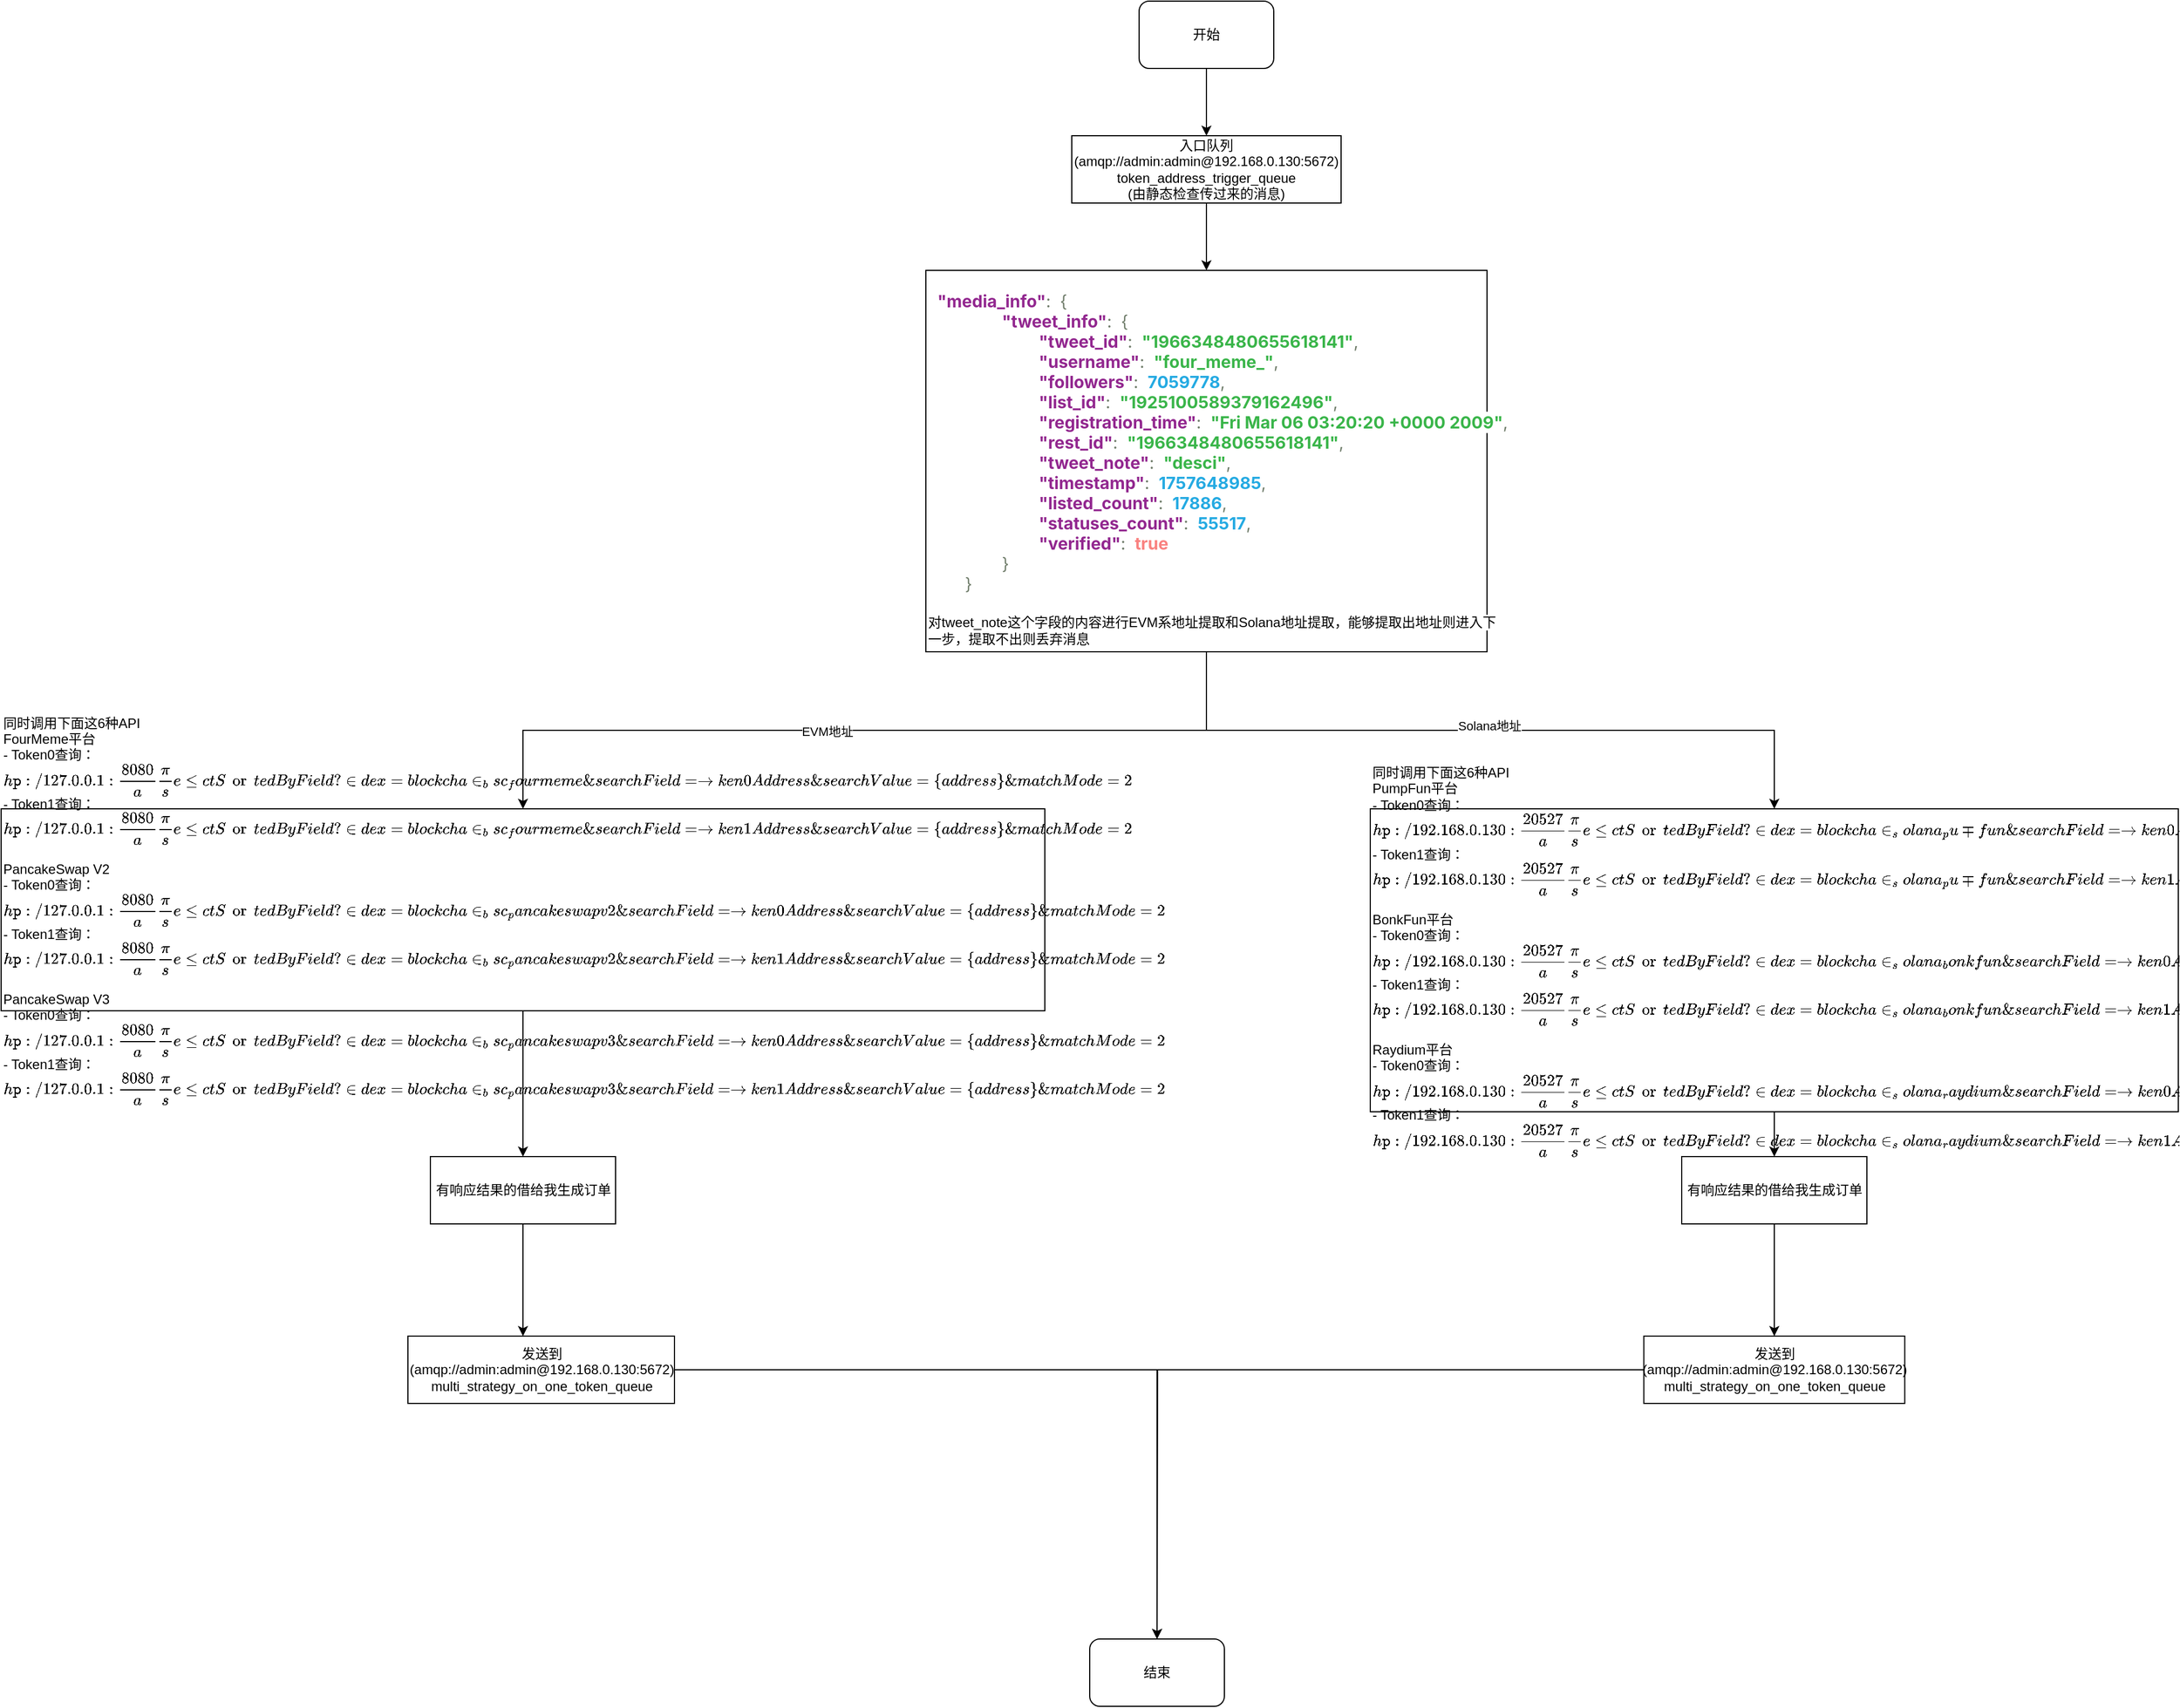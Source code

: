 <mxfile version="28.2.2">
  <diagram name="第 1 页" id="5d3jTGZeh_yj2rYAEeAB">
    <mxGraphModel dx="2722" dy="973" grid="1" gridSize="10" guides="1" tooltips="1" connect="1" arrows="1" fold="1" page="1" pageScale="1" pageWidth="827" pageHeight="1169" math="0" shadow="0">
      <root>
        <mxCell id="0" />
        <mxCell id="1" parent="0" />
        <mxCell id="0chRGbowG7kzbo-Wp0sp-6" style="edgeStyle=orthogonalEdgeStyle;rounded=0;orthogonalLoop=1;jettySize=auto;html=1;" parent="1" source="0chRGbowG7kzbo-Wp0sp-1" target="0chRGbowG7kzbo-Wp0sp-5" edge="1">
          <mxGeometry relative="1" as="geometry" />
        </mxCell>
        <mxCell id="0chRGbowG7kzbo-Wp0sp-1" value="开始" style="rounded=1;whiteSpace=wrap;html=1;" parent="1" vertex="1">
          <mxGeometry x="354" y="100" width="120" height="60" as="geometry" />
        </mxCell>
        <mxCell id="0chRGbowG7kzbo-Wp0sp-7" style="edgeStyle=orthogonalEdgeStyle;rounded=0;orthogonalLoop=1;jettySize=auto;html=1;" parent="1" source="0chRGbowG7kzbo-Wp0sp-5" edge="1">
          <mxGeometry relative="1" as="geometry">
            <mxPoint x="414" y="340" as="targetPoint" />
          </mxGeometry>
        </mxCell>
        <mxCell id="0chRGbowG7kzbo-Wp0sp-5" value="入口队列(amqp://admin:admin@192.168.0.130:5672)&lt;br&gt;token_address_trigger_queue&lt;br&gt;(由静态检查传过来的消息)" style="rounded=0;whiteSpace=wrap;html=1;" parent="1" vertex="1">
          <mxGeometry x="294" y="220" width="240" height="60" as="geometry" />
        </mxCell>
        <mxCell id="0chRGbowG7kzbo-Wp0sp-12" style="edgeStyle=orthogonalEdgeStyle;rounded=0;orthogonalLoop=1;jettySize=auto;html=1;entryX=0.5;entryY=0;entryDx=0;entryDy=0;" parent="1" source="0chRGbowG7kzbo-Wp0sp-8" target="0chRGbowG7kzbo-Wp0sp-10" edge="1">
          <mxGeometry relative="1" as="geometry" />
        </mxCell>
        <mxCell id="0chRGbowG7kzbo-Wp0sp-14" value="EVM地址" style="edgeLabel;html=1;align=center;verticalAlign=middle;resizable=0;points=[];" parent="0chRGbowG7kzbo-Wp0sp-12" vertex="1" connectable="0">
          <mxGeometry x="0.091" y="1" relative="1" as="geometry">
            <mxPoint as="offset" />
          </mxGeometry>
        </mxCell>
        <mxCell id="0chRGbowG7kzbo-Wp0sp-18" style="edgeStyle=orthogonalEdgeStyle;rounded=0;orthogonalLoop=1;jettySize=auto;html=1;exitX=0.5;exitY=1;exitDx=0;exitDy=0;" parent="1" source="0chRGbowG7kzbo-Wp0sp-8" target="0chRGbowG7kzbo-Wp0sp-11" edge="1">
          <mxGeometry relative="1" as="geometry" />
        </mxCell>
        <mxCell id="0chRGbowG7kzbo-Wp0sp-20" value="Solana地址" style="edgeLabel;html=1;align=center;verticalAlign=middle;resizable=0;points=[];" parent="0chRGbowG7kzbo-Wp0sp-18" vertex="1" connectable="0">
          <mxGeometry x="-0.003" y="4" relative="1" as="geometry">
            <mxPoint as="offset" />
          </mxGeometry>
        </mxCell>
        <mxCell id="0chRGbowG7kzbo-Wp0sp-8" value="&lt;br&gt;&lt;span style=&quot;box-sizing: border-box; letter-spacing: 4px; color: rgb(112, 125, 107); font-family: &amp;quot;Public Sans&amp;quot;, -apple-system, BlinkMacSystemFont, &amp;quot;Segoe UI&amp;quot;, Oxygen, Ubuntu, Cantarell, &amp;quot;Fira Sans&amp;quot;, &amp;quot;Droid Sans&amp;quot;, &amp;quot;Helvetica Neue&amp;quot;, sans-serif; font-size: 15px; font-style: normal; font-variant-ligatures: normal; font-variant-caps: normal; font-weight: 400; orphans: 2; text-indent: 0px; text-transform: none; widows: 2; word-spacing: 0px; -webkit-text-stroke-width: 0px; white-space: pre-line; background-color: rgb(255, 255, 255); text-decoration-thickness: initial; text-decoration-style: initial; text-decoration-color: initial;&quot; class=&quot;json_nbsp&quot;&gt;&amp;nbsp;&lt;/span&gt;&lt;span style=&quot;box-sizing: border-box; color: rgb(146, 39, 143); font-weight: bold; font-family: &amp;quot;Public Sans&amp;quot;, -apple-system, BlinkMacSystemFont, &amp;quot;Segoe UI&amp;quot;, Oxygen, Ubuntu, Cantarell, &amp;quot;Fira Sans&amp;quot;, &amp;quot;Droid Sans&amp;quot;, &amp;quot;Helvetica Neue&amp;quot;, sans-serif; font-size: 15px; font-style: normal; font-variant-ligatures: normal; font-variant-caps: normal; letter-spacing: normal; orphans: 2; text-indent: 0px; text-transform: none; widows: 2; word-spacing: 0px; -webkit-text-stroke-width: 0px; white-space: pre-line; background-color: rgb(255, 255, 255); text-decoration-thickness: initial; text-decoration-style: initial; text-decoration-color: initial;&quot; class=&quot;json_key&quot;&gt;&quot;media_info&quot;&lt;/span&gt;&lt;span style=&quot;color: rgb(112, 125, 107); font-family: &amp;quot;Public Sans&amp;quot;, -apple-system, BlinkMacSystemFont, &amp;quot;Segoe UI&amp;quot;, Oxygen, Ubuntu, Cantarell, &amp;quot;Fira Sans&amp;quot;, &amp;quot;Droid Sans&amp;quot;, &amp;quot;Helvetica Neue&amp;quot;, sans-serif; font-size: 15px; font-style: normal; font-variant-ligatures: normal; font-variant-caps: normal; font-weight: 400; letter-spacing: normal; orphans: 2; text-indent: 0px; text-transform: none; widows: 2; word-spacing: 0px; -webkit-text-stroke-width: 0px; white-space: pre-line; background-color: rgb(255, 255, 255); text-decoration-thickness: initial; text-decoration-style: initial; text-decoration-color: initial; float: none; display: inline !important;&quot;&gt;:&lt;/span&gt;&lt;span style=&quot;box-sizing: border-box; letter-spacing: 4px; color: rgb(112, 125, 107); font-family: &amp;quot;Public Sans&amp;quot;, -apple-system, BlinkMacSystemFont, &amp;quot;Segoe UI&amp;quot;, Oxygen, Ubuntu, Cantarell, &amp;quot;Fira Sans&amp;quot;, &amp;quot;Droid Sans&amp;quot;, &amp;quot;Helvetica Neue&amp;quot;, sans-serif; font-size: 15px; font-style: normal; font-variant-ligatures: normal; font-variant-caps: normal; font-weight: 400; orphans: 2; text-indent: 0px; text-transform: none; widows: 2; word-spacing: 0px; -webkit-text-stroke-width: 0px; white-space: pre-line; background-color: rgb(255, 255, 255); text-decoration-thickness: initial; text-decoration-style: initial; text-decoration-color: initial;&quot; class=&quot;json_nbsp&quot;&gt;&amp;nbsp;&lt;/span&gt;&lt;span style=&quot;box-sizing: border-box; font-style: normal; font-variant-ligatures: normal; font-variant-caps: normal; font-weight: 400; letter-spacing: normal; orphans: 2; text-indent: 0px; text-transform: none; widows: 2; word-spacing: 0px; -webkit-text-stroke-width: 0px; text-wrap-mode: wrap; text-decoration-thickness: initial; text-decoration-style: initial; text-decoration-color: initial; color: rgb(112, 125, 107); background-color: rgb(255, 255, 255);&quot; data-type=&quot;object&quot;&gt;&lt;i style=&quot;color: rgb(234, 84, 85); font-size: 1.125rem; white-space-collapse: preserve-breaks; background-color: light-dark(rgb(255, 255, 255), rgb(18, 18, 18)); box-sizing: border-box; vertical-align: middle; line-height: 1; display: inline-block; speak: none; font-style: normal; font-weight: normal; font-variant: normal; text-transform: none; -webkit-font-smoothing: antialiased; position: relative; top: -1px; cursor: pointer; font-family: tabler-icons !important;&quot; class=&quot;ti ti-square-rounded-minus&quot;&gt;&lt;/i&gt;&lt;font face=&quot;Public Sans, -apple-system, BlinkMacSystemFont, Segoe UI, Oxygen, Ubuntu, Cantarell, Fira Sans, Droid Sans, Helvetica Neue, sans-serif&quot;&gt;&lt;span style=&quot;font-size: 15px; white-space-collapse: preserve-breaks;&quot;&gt;{&lt;/span&gt;&lt;/font&gt;&lt;br style=&quot;box-sizing: border-box;&quot;&gt;&lt;span style=&quot;color: light-dark(rgb(112, 125, 107), rgb(126, 137, 122)); font-family: &amp;quot;Public Sans&amp;quot;, -apple-system, BlinkMacSystemFont, &amp;quot;Segoe UI&amp;quot;, Oxygen, Ubuntu, Cantarell, &amp;quot;Fira Sans&amp;quot;, &amp;quot;Droid Sans&amp;quot;, &amp;quot;Helvetica Neue&amp;quot;, sans-serif; font-size: 15px; white-space-collapse: preserve-breaks; background-color: light-dark(rgb(255, 255, 255), rgb(18, 18, 18)); box-sizing: border-box; letter-spacing: 4px;&quot; class=&quot;json_nbsp&quot;&gt;&amp;nbsp;&amp;nbsp;&amp;nbsp;&amp;nbsp;&lt;/span&gt;&lt;span style=&quot;color: light-dark(rgb(112, 125, 107), rgb(126, 137, 122)); font-family: &amp;quot;Public Sans&amp;quot;, -apple-system, BlinkMacSystemFont, &amp;quot;Segoe UI&amp;quot;, Oxygen, Ubuntu, Cantarell, &amp;quot;Fira Sans&amp;quot;, &amp;quot;Droid Sans&amp;quot;, &amp;quot;Helvetica Neue&amp;quot;, sans-serif; font-size: 15px; white-space-collapse: preserve-breaks; background-color: light-dark(rgb(255, 255, 255), rgb(18, 18, 18)); box-sizing: border-box; letter-spacing: 4px;&quot; class=&quot;json_nbsp&quot;&gt;&amp;nbsp;&amp;nbsp;&amp;nbsp;&amp;nbsp;&lt;/span&gt;&lt;span style=&quot;color: rgb(146, 39, 143); font-family: &amp;quot;Public Sans&amp;quot;, -apple-system, BlinkMacSystemFont, &amp;quot;Segoe UI&amp;quot;, Oxygen, Ubuntu, Cantarell, &amp;quot;Fira Sans&amp;quot;, &amp;quot;Droid Sans&amp;quot;, &amp;quot;Helvetica Neue&amp;quot;, sans-serif; font-size: 15px; white-space-collapse: preserve-breaks; background-color: light-dark(rgb(255, 255, 255), rgb(18, 18, 18)); box-sizing: border-box; font-weight: bold;&quot; class=&quot;json_key&quot;&gt;&quot;tweet_info&quot;&lt;/span&gt;&lt;font face=&quot;Public Sans, -apple-system, BlinkMacSystemFont, Segoe UI, Oxygen, Ubuntu, Cantarell, Fira Sans, Droid Sans, Helvetica Neue, sans-serif&quot;&gt;&lt;span style=&quot;font-size: 15px; white-space-collapse: preserve-breaks;&quot;&gt;:&lt;/span&gt;&lt;/font&gt;&lt;span style=&quot;color: light-dark(rgb(112, 125, 107), rgb(126, 137, 122)); font-family: &amp;quot;Public Sans&amp;quot;, -apple-system, BlinkMacSystemFont, &amp;quot;Segoe UI&amp;quot;, Oxygen, Ubuntu, Cantarell, &amp;quot;Fira Sans&amp;quot;, &amp;quot;Droid Sans&amp;quot;, &amp;quot;Helvetica Neue&amp;quot;, sans-serif; font-size: 15px; white-space-collapse: preserve-breaks; background-color: light-dark(rgb(255, 255, 255), rgb(18, 18, 18)); box-sizing: border-box; letter-spacing: 4px;&quot; class=&quot;json_nbsp&quot;&gt;&amp;nbsp;&lt;/span&gt;&lt;span style=&quot;color: light-dark(rgb(112, 125, 107), rgb(126, 137, 122)); font-family: &amp;quot;Public Sans&amp;quot;, -apple-system, BlinkMacSystemFont, &amp;quot;Segoe UI&amp;quot;, Oxygen, Ubuntu, Cantarell, &amp;quot;Fira Sans&amp;quot;, &amp;quot;Droid Sans&amp;quot;, &amp;quot;Helvetica Neue&amp;quot;, sans-serif; font-size: 15px; white-space-collapse: preserve-breaks; background-color: light-dark(rgb(255, 255, 255), rgb(18, 18, 18)); box-sizing: border-box;&quot; data-type=&quot;object&quot;&gt;&lt;i style=&quot;box-sizing: border-box; vertical-align: middle; font-size: 1.125rem; line-height: 1; display: inline-block; speak: none; font-style: normal; font-weight: normal; font-variant: normal; text-transform: none; -webkit-font-smoothing: antialiased; color: rgb(234, 84, 85); position: relative; top: -1px; cursor: pointer; font-family: tabler-icons !important;&quot; class=&quot;ti ti-square-rounded-minus&quot;&gt;&lt;/i&gt;{&lt;br style=&quot;box-sizing: border-box;&quot;&gt;&lt;span style=&quot;box-sizing: border-box; letter-spacing: 4px;&quot; class=&quot;json_nbsp&quot;&gt;&amp;nbsp;&amp;nbsp;&amp;nbsp;&amp;nbsp;&lt;/span&gt;&lt;span style=&quot;box-sizing: border-box; letter-spacing: 4px;&quot; class=&quot;json_nbsp&quot;&gt;&amp;nbsp;&amp;nbsp;&amp;nbsp;&amp;nbsp;&lt;/span&gt;&lt;span style=&quot;box-sizing: border-box; letter-spacing: 4px;&quot; class=&quot;json_nbsp&quot;&gt;&amp;nbsp;&amp;nbsp;&amp;nbsp;&amp;nbsp;&lt;/span&gt;&lt;span style=&quot;box-sizing: border-box; color: rgb(146, 39, 143); font-weight: bold;&quot; class=&quot;json_key&quot;&gt;&quot;tweet_id&quot;&lt;/span&gt;:&lt;span style=&quot;box-sizing: border-box; letter-spacing: 4px;&quot; class=&quot;json_nbsp&quot;&gt;&amp;nbsp;&lt;/span&gt;&lt;span style=&quot;box-sizing: border-box; color: rgb(58, 181, 74); font-weight: bold;&quot; class=&quot;json_string&quot;&gt;&quot;1966348480655618141&quot;&lt;/span&gt;,&lt;br style=&quot;box-sizing: border-box;&quot;&gt;&lt;span style=&quot;box-sizing: border-box; letter-spacing: 4px;&quot; class=&quot;json_nbsp&quot;&gt;&amp;nbsp;&amp;nbsp;&amp;nbsp;&amp;nbsp;&lt;/span&gt;&lt;span style=&quot;box-sizing: border-box; letter-spacing: 4px;&quot; class=&quot;json_nbsp&quot;&gt;&amp;nbsp;&amp;nbsp;&amp;nbsp;&amp;nbsp;&lt;/span&gt;&lt;span style=&quot;box-sizing: border-box; letter-spacing: 4px;&quot; class=&quot;json_nbsp&quot;&gt;&amp;nbsp;&amp;nbsp;&amp;nbsp;&amp;nbsp;&lt;/span&gt;&lt;span style=&quot;box-sizing: border-box; color: rgb(146, 39, 143); font-weight: bold;&quot; class=&quot;json_key&quot;&gt;&quot;username&quot;&lt;/span&gt;:&lt;span style=&quot;box-sizing: border-box; letter-spacing: 4px;&quot; class=&quot;json_nbsp&quot;&gt;&amp;nbsp;&lt;/span&gt;&lt;span style=&quot;box-sizing: border-box; color: rgb(58, 181, 74); font-weight: bold;&quot; class=&quot;json_string&quot;&gt;&quot;four_meme_&quot;&lt;/span&gt;,&lt;br style=&quot;box-sizing: border-box;&quot;&gt;&lt;span style=&quot;box-sizing: border-box; letter-spacing: 4px;&quot; class=&quot;json_nbsp&quot;&gt;&amp;nbsp;&amp;nbsp;&amp;nbsp;&amp;nbsp;&lt;/span&gt;&lt;span style=&quot;box-sizing: border-box; letter-spacing: 4px;&quot; class=&quot;json_nbsp&quot;&gt;&amp;nbsp;&amp;nbsp;&amp;nbsp;&amp;nbsp;&lt;/span&gt;&lt;span style=&quot;box-sizing: border-box; letter-spacing: 4px;&quot; class=&quot;json_nbsp&quot;&gt;&amp;nbsp;&amp;nbsp;&amp;nbsp;&amp;nbsp;&lt;/span&gt;&lt;span style=&quot;box-sizing: border-box; color: rgb(146, 39, 143); font-weight: bold;&quot; class=&quot;json_key&quot;&gt;&quot;followers&quot;&lt;/span&gt;:&lt;span style=&quot;box-sizing: border-box; letter-spacing: 4px;&quot; class=&quot;json_nbsp&quot;&gt;&amp;nbsp;&lt;/span&gt;&lt;span style=&quot;box-sizing: border-box; color: rgb(37, 170, 226); font-weight: bold;&quot; class=&quot;json_number&quot;&gt;7059778&lt;/span&gt;,&lt;br style=&quot;box-sizing: border-box;&quot;&gt;&lt;span style=&quot;box-sizing: border-box; letter-spacing: 4px;&quot; class=&quot;json_nbsp&quot;&gt;&amp;nbsp;&amp;nbsp;&amp;nbsp;&amp;nbsp;&lt;/span&gt;&lt;span style=&quot;box-sizing: border-box; letter-spacing: 4px;&quot; class=&quot;json_nbsp&quot;&gt;&amp;nbsp;&amp;nbsp;&amp;nbsp;&amp;nbsp;&lt;/span&gt;&lt;span style=&quot;box-sizing: border-box; letter-spacing: 4px;&quot; class=&quot;json_nbsp&quot;&gt;&amp;nbsp;&amp;nbsp;&amp;nbsp;&amp;nbsp;&lt;/span&gt;&lt;span style=&quot;box-sizing: border-box; color: rgb(146, 39, 143); font-weight: bold;&quot; class=&quot;json_key&quot;&gt;&quot;list_id&quot;&lt;/span&gt;:&lt;span style=&quot;box-sizing: border-box; letter-spacing: 4px;&quot; class=&quot;json_nbsp&quot;&gt;&amp;nbsp;&lt;/span&gt;&lt;span style=&quot;box-sizing: border-box; color: rgb(58, 181, 74); font-weight: bold;&quot; class=&quot;json_string&quot;&gt;&quot;1925100589379162496&quot;&lt;/span&gt;,&lt;br style=&quot;box-sizing: border-box;&quot;&gt;&lt;span style=&quot;box-sizing: border-box; letter-spacing: 4px;&quot; class=&quot;json_nbsp&quot;&gt;&amp;nbsp;&amp;nbsp;&amp;nbsp;&amp;nbsp;&lt;/span&gt;&lt;span style=&quot;box-sizing: border-box; letter-spacing: 4px;&quot; class=&quot;json_nbsp&quot;&gt;&amp;nbsp;&amp;nbsp;&amp;nbsp;&amp;nbsp;&lt;/span&gt;&lt;span style=&quot;box-sizing: border-box; letter-spacing: 4px;&quot; class=&quot;json_nbsp&quot;&gt;&amp;nbsp;&amp;nbsp;&amp;nbsp;&amp;nbsp;&lt;/span&gt;&lt;span style=&quot;box-sizing: border-box; color: rgb(146, 39, 143); font-weight: bold;&quot; class=&quot;json_key&quot;&gt;&quot;registration_time&quot;&lt;/span&gt;:&lt;span style=&quot;box-sizing: border-box; letter-spacing: 4px;&quot; class=&quot;json_nbsp&quot;&gt;&amp;nbsp;&lt;/span&gt;&lt;span style=&quot;box-sizing: border-box; color: rgb(58, 181, 74); font-weight: bold;&quot; class=&quot;json_string&quot;&gt;&quot;Fri&amp;nbsp;Mar&amp;nbsp;06&amp;nbsp;03:20:20&amp;nbsp;+0000&amp;nbsp;2009&quot;&lt;/span&gt;,&lt;br style=&quot;box-sizing: border-box;&quot;&gt;&lt;span style=&quot;box-sizing: border-box; letter-spacing: 4px;&quot; class=&quot;json_nbsp&quot;&gt;&amp;nbsp;&amp;nbsp;&amp;nbsp;&amp;nbsp;&lt;/span&gt;&lt;span style=&quot;box-sizing: border-box; letter-spacing: 4px;&quot; class=&quot;json_nbsp&quot;&gt;&amp;nbsp;&amp;nbsp;&amp;nbsp;&amp;nbsp;&lt;/span&gt;&lt;span style=&quot;box-sizing: border-box; letter-spacing: 4px;&quot; class=&quot;json_nbsp&quot;&gt;&amp;nbsp;&amp;nbsp;&amp;nbsp;&amp;nbsp;&lt;/span&gt;&lt;span style=&quot;box-sizing: border-box; color: rgb(146, 39, 143); font-weight: bold;&quot; class=&quot;json_key&quot;&gt;&quot;rest_id&quot;&lt;/span&gt;:&lt;span style=&quot;box-sizing: border-box; letter-spacing: 4px;&quot; class=&quot;json_nbsp&quot;&gt;&amp;nbsp;&lt;/span&gt;&lt;span style=&quot;box-sizing: border-box; color: rgb(58, 181, 74); font-weight: bold;&quot; class=&quot;json_string&quot;&gt;&quot;1966348480655618141&quot;&lt;/span&gt;,&lt;br style=&quot;box-sizing: border-box;&quot;&gt;&lt;span style=&quot;box-sizing: border-box; letter-spacing: 4px;&quot; class=&quot;json_nbsp&quot;&gt;&amp;nbsp;&amp;nbsp;&amp;nbsp;&amp;nbsp;&lt;/span&gt;&lt;span style=&quot;box-sizing: border-box; letter-spacing: 4px;&quot; class=&quot;json_nbsp&quot;&gt;&amp;nbsp;&amp;nbsp;&amp;nbsp;&amp;nbsp;&lt;/span&gt;&lt;span style=&quot;box-sizing: border-box; letter-spacing: 4px;&quot; class=&quot;json_nbsp&quot;&gt;&amp;nbsp;&amp;nbsp;&amp;nbsp;&amp;nbsp;&lt;/span&gt;&lt;span style=&quot;box-sizing: border-box; color: rgb(146, 39, 143); font-weight: bold;&quot; class=&quot;json_key&quot;&gt;&quot;tweet_note&quot;&lt;/span&gt;:&lt;span style=&quot;box-sizing: border-box; letter-spacing: 4px;&quot; class=&quot;json_nbsp&quot;&gt;&amp;nbsp;&lt;/span&gt;&lt;span style=&quot;box-sizing: border-box; color: rgb(58, 181, 74); font-weight: bold;&quot; class=&quot;json_string&quot;&gt;&quot;desci&quot;&lt;/span&gt;,&lt;br style=&quot;box-sizing: border-box;&quot;&gt;&lt;span style=&quot;box-sizing: border-box; letter-spacing: 4px;&quot; class=&quot;json_nbsp&quot;&gt;&amp;nbsp;&amp;nbsp;&amp;nbsp;&amp;nbsp;&lt;/span&gt;&lt;span style=&quot;box-sizing: border-box; letter-spacing: 4px;&quot; class=&quot;json_nbsp&quot;&gt;&amp;nbsp;&amp;nbsp;&amp;nbsp;&amp;nbsp;&lt;/span&gt;&lt;span style=&quot;box-sizing: border-box; letter-spacing: 4px;&quot; class=&quot;json_nbsp&quot;&gt;&amp;nbsp;&amp;nbsp;&amp;nbsp;&amp;nbsp;&lt;/span&gt;&lt;span style=&quot;box-sizing: border-box; color: rgb(146, 39, 143); font-weight: bold;&quot; class=&quot;json_key&quot;&gt;&quot;timestamp&quot;&lt;/span&gt;:&lt;span style=&quot;box-sizing: border-box; letter-spacing: 4px;&quot; class=&quot;json_nbsp&quot;&gt;&amp;nbsp;&lt;/span&gt;&lt;span style=&quot;box-sizing: border-box; color: rgb(37, 170, 226); font-weight: bold;&quot; class=&quot;json_number&quot;&gt;1757648985&lt;/span&gt;,&lt;br style=&quot;box-sizing: border-box;&quot;&gt;&lt;span style=&quot;box-sizing: border-box; letter-spacing: 4px;&quot; class=&quot;json_nbsp&quot;&gt;&amp;nbsp;&amp;nbsp;&amp;nbsp;&amp;nbsp;&lt;/span&gt;&lt;span style=&quot;box-sizing: border-box; letter-spacing: 4px;&quot; class=&quot;json_nbsp&quot;&gt;&amp;nbsp;&amp;nbsp;&amp;nbsp;&amp;nbsp;&lt;/span&gt;&lt;span style=&quot;box-sizing: border-box; letter-spacing: 4px;&quot; class=&quot;json_nbsp&quot;&gt;&amp;nbsp;&amp;nbsp;&amp;nbsp;&amp;nbsp;&lt;/span&gt;&lt;span style=&quot;box-sizing: border-box; color: rgb(146, 39, 143); font-weight: bold;&quot; class=&quot;json_key&quot;&gt;&quot;listed_count&quot;&lt;/span&gt;:&lt;span style=&quot;box-sizing: border-box; letter-spacing: 4px;&quot; class=&quot;json_nbsp&quot;&gt;&amp;nbsp;&lt;/span&gt;&lt;span style=&quot;box-sizing: border-box; color: rgb(37, 170, 226); font-weight: bold;&quot; class=&quot;json_number&quot;&gt;17886&lt;/span&gt;,&lt;br style=&quot;box-sizing: border-box;&quot;&gt;&lt;span style=&quot;box-sizing: border-box; letter-spacing: 4px;&quot; class=&quot;json_nbsp&quot;&gt;&amp;nbsp;&amp;nbsp;&amp;nbsp;&amp;nbsp;&lt;/span&gt;&lt;span style=&quot;box-sizing: border-box; letter-spacing: 4px;&quot; class=&quot;json_nbsp&quot;&gt;&amp;nbsp;&amp;nbsp;&amp;nbsp;&amp;nbsp;&lt;/span&gt;&lt;span style=&quot;box-sizing: border-box; letter-spacing: 4px;&quot; class=&quot;json_nbsp&quot;&gt;&amp;nbsp;&amp;nbsp;&amp;nbsp;&amp;nbsp;&lt;/span&gt;&lt;span style=&quot;box-sizing: border-box; color: rgb(146, 39, 143); font-weight: bold;&quot; class=&quot;json_key&quot;&gt;&quot;statuses_count&quot;&lt;/span&gt;:&lt;span style=&quot;box-sizing: border-box; letter-spacing: 4px;&quot; class=&quot;json_nbsp&quot;&gt;&amp;nbsp;&lt;/span&gt;&lt;span style=&quot;box-sizing: border-box; color: rgb(37, 170, 226); font-weight: bold;&quot; class=&quot;json_number&quot;&gt;55517&lt;/span&gt;,&lt;br style=&quot;box-sizing: border-box;&quot;&gt;&lt;span style=&quot;box-sizing: border-box; letter-spacing: 4px;&quot; class=&quot;json_nbsp&quot;&gt;&amp;nbsp;&amp;nbsp;&amp;nbsp;&amp;nbsp;&lt;/span&gt;&lt;span style=&quot;box-sizing: border-box; letter-spacing: 4px;&quot; class=&quot;json_nbsp&quot;&gt;&amp;nbsp;&amp;nbsp;&amp;nbsp;&amp;nbsp;&lt;/span&gt;&lt;span style=&quot;box-sizing: border-box; letter-spacing: 4px;&quot; class=&quot;json_nbsp&quot;&gt;&amp;nbsp;&amp;nbsp;&amp;nbsp;&amp;nbsp;&lt;/span&gt;&lt;span style=&quot;box-sizing: border-box; color: rgb(146, 39, 143); font-weight: bold;&quot; class=&quot;json_key&quot;&gt;&quot;verified&quot;&lt;/span&gt;:&lt;span style=&quot;box-sizing: border-box; letter-spacing: 4px;&quot; class=&quot;json_nbsp&quot;&gt;&amp;nbsp;&lt;/span&gt;&lt;span style=&quot;box-sizing: border-box; color: rgb(249, 130, 128); font-weight: bold;&quot; class=&quot;json_boolean&quot;&gt;true&lt;/span&gt;&lt;br style=&quot;box-sizing: border-box;&quot;&gt;&lt;span style=&quot;box-sizing: border-box; letter-spacing: 4px;&quot; class=&quot;json_nbsp&quot;&gt;&amp;nbsp;&amp;nbsp;&amp;nbsp;&amp;nbsp;&lt;/span&gt;&lt;span style=&quot;box-sizing: border-box; letter-spacing: 4px;&quot; class=&quot;json_nbsp&quot;&gt;&amp;nbsp;&amp;nbsp;&amp;nbsp;&amp;nbsp;&lt;/span&gt;}&lt;/span&gt;&lt;br style=&quot;box-sizing: border-box;&quot;&gt;&lt;span style=&quot;color: light-dark(rgb(112, 125, 107), rgb(126, 137, 122)); font-family: &amp;quot;Public Sans&amp;quot;, -apple-system, BlinkMacSystemFont, &amp;quot;Segoe UI&amp;quot;, Oxygen, Ubuntu, Cantarell, &amp;quot;Fira Sans&amp;quot;, &amp;quot;Droid Sans&amp;quot;, &amp;quot;Helvetica Neue&amp;quot;, sans-serif; font-size: 15px; white-space-collapse: preserve-breaks; background-color: light-dark(rgb(255, 255, 255), rgb(18, 18, 18)); box-sizing: border-box; letter-spacing: 4px;&quot; class=&quot;json_nbsp&quot;&gt;&amp;nbsp;&amp;nbsp;&amp;nbsp;&amp;nbsp;&lt;/span&gt;&lt;font face=&quot;Public Sans, -apple-system, BlinkMacSystemFont, Segoe UI, Oxygen, Ubuntu, Cantarell, Fira Sans, Droid Sans, Helvetica Neue, sans-serif&quot;&gt;&lt;font&gt;&lt;span style=&quot;font-size: 15px; white-space-collapse: preserve-breaks;&quot;&gt;}&lt;/span&gt;&lt;/font&gt;&lt;/font&gt;&lt;/span&gt;&lt;div&gt;&lt;font face=&quot;Public Sans, -apple-system, BlinkMacSystemFont, Segoe UI, Oxygen, Ubuntu, Cantarell, Fira Sans, Droid Sans, Helvetica Neue, sans-serif&quot;&gt;&lt;span style=&quot;white-space-collapse: preserve-breaks; background-color: rgb(255, 255, 255);&quot;&gt;&lt;span style=&quot;font-size: 15px;&quot;&gt;&lt;font color=&quot;#707d6b&quot;&gt;&lt;br&gt;&lt;/font&gt;&lt;/span&gt;&lt;/span&gt;&lt;/font&gt;对&lt;span style=&quot;background-color: rgb(255, 255, 255); white-space-collapse: preserve-breaks;&quot;&gt;&lt;font style=&quot;font-size: 12px;&quot; face=&quot;Helvetica&quot;&gt;tweet_note这个字段的内容进行EVM系地址提取和Solana地址提取，能够提取出地址则进入下一步，提取不出则丢弃消息&lt;/font&gt;&lt;/span&gt;&lt;/div&gt;" style="rounded=0;whiteSpace=wrap;html=1;align=left;" parent="1" vertex="1">
          <mxGeometry x="164" y="340" width="500" height="340" as="geometry" />
        </mxCell>
        <mxCell id="0chRGbowG7kzbo-Wp0sp-16" style="edgeStyle=orthogonalEdgeStyle;rounded=0;orthogonalLoop=1;jettySize=auto;html=1;" parent="1" source="0chRGbowG7kzbo-Wp0sp-10" target="0chRGbowG7kzbo-Wp0sp-17" edge="1">
          <mxGeometry relative="1" as="geometry">
            <mxPoint x="-195" y="1090.0" as="targetPoint" />
          </mxGeometry>
        </mxCell>
        <mxCell id="0chRGbowG7kzbo-Wp0sp-10" value="同时调用下面这6种API&lt;div&gt;&lt;div&gt;FourMeme平台&lt;/div&gt;&lt;div&gt;- Token0查询：`http://127.0.0.1:8080/api/selectSortedByField?index=blockchain_bsc_fourmeme&amp;amp;searchField=token0Address&amp;amp;searchValue={address}&amp;amp;matchMode=2`&lt;/div&gt;&lt;div&gt;- Token1查询：`http://127.0.0.1:8080/api/selectSortedByField?index=blockchain_bsc_fourmeme&amp;amp;searchField=token1Address&amp;amp;searchValue={address}&amp;amp;matchMode=2`&lt;/div&gt;&lt;div&gt;&lt;br&gt;&lt;/div&gt;&lt;div&gt;PancakeSwap V2&lt;/div&gt;&lt;div&gt;- Token0查询：`http://127.0.0.1:8080/api/selectSortedByField?index=blockchain_bsc_pancakeswapv2&amp;amp;searchField=token0Address&amp;amp;searchValue={address}&amp;amp;matchMode=2`&lt;/div&gt;&lt;div&gt;- Token1查询：`http://127.0.0.1:8080/api/selectSortedByField?index=blockchain_bsc_pancakeswapv2&amp;amp;searchField=token1Address&amp;amp;searchValue={address}&amp;amp;matchMode=2`&lt;/div&gt;&lt;div&gt;&lt;br&gt;&lt;/div&gt;&lt;div&gt;PancakeSwap V3&lt;/div&gt;&lt;div&gt;- Token0查询：`http://127.0.0.1:8080/api/selectSortedByField?index=blockchain_bsc_pancakeswapv3&amp;amp;searchField=token0Address&amp;amp;searchValue={address}&amp;amp;matchMode=2`&lt;/div&gt;&lt;div&gt;- Token1查询：`http://127.0.0.1:8080/api/selectSortedByField?index=blockchain_bsc_pancakeswapv3&amp;amp;searchField=token1Address&amp;amp;searchValue={address}&amp;amp;matchMode=2`&lt;/div&gt;&lt;/div&gt;" style="rounded=0;whiteSpace=wrap;html=1;align=left;" parent="1" vertex="1">
          <mxGeometry x="-660" y="820" width="930" height="180" as="geometry" />
        </mxCell>
        <mxCell id="0chRGbowG7kzbo-Wp0sp-22" style="edgeStyle=orthogonalEdgeStyle;rounded=0;orthogonalLoop=1;jettySize=auto;html=1;entryX=0.5;entryY=0;entryDx=0;entryDy=0;" parent="1" source="0chRGbowG7kzbo-Wp0sp-11" target="0chRGbowG7kzbo-Wp0sp-21" edge="1">
          <mxGeometry relative="1" as="geometry" />
        </mxCell>
        <mxCell id="0chRGbowG7kzbo-Wp0sp-11" value="&lt;span style=&quot;&quot;&gt;同时调用下面这6种API&lt;br&gt;&lt;div&gt;PumpFun平台&lt;/div&gt;&lt;div&gt;- Token0查询：`http://192.168.0.130:20527/api/selectSortedByField?index=blockchain_solana_pumpfun&amp;amp;searchField=token0Address&amp;amp;searchValue={address}&amp;amp;matchMode=1`&lt;/div&gt;&lt;div&gt;- Token1查询：`http://192.168.0.130:20527/api/selectSortedByField?index=blockchain_solana_pumpfun&amp;amp;searchField=token1Address&amp;amp;searchValue={address}&amp;amp;matchMode=1`&lt;/div&gt;&lt;div&gt;&lt;br&gt;&lt;/div&gt;&lt;div&gt;BonkFun平台&lt;/div&gt;&lt;div&gt;- Token0查询：`http://192.168.0.130:20527/api/selectSortedByField?index=blockchain_solana_bonkfun&amp;amp;searchField=token0Address&amp;amp;searchValue={address}&amp;amp;matchMode=1`&lt;/div&gt;&lt;div&gt;- Token1查询：`http://192.168.0.130:20527/api/selectSortedByField?index=blockchain_solana_bonkfun&amp;amp;searchField=token1Address&amp;amp;searchValue={address}&amp;amp;matchMode=1`&lt;/div&gt;&lt;div&gt;&lt;br&gt;&lt;/div&gt;&lt;div&gt;Raydium平台&lt;/div&gt;&lt;div&gt;- Token0查询：`http://192.168.0.130:20527/api/selectSortedByField?index=blockchain_solana_raydium&amp;amp;searchField=token0Address&amp;amp;searchValue={address}&amp;amp;matchMode=1`&lt;/div&gt;&lt;div&gt;- Token1查询：`http://192.168.0.130:20527/api/selectSortedByField?index=blockchain_solana_raydium&amp;amp;searchField=token1Address&amp;amp;searchValue={address}&amp;amp;matchMode=1`&lt;/div&gt;&lt;/span&gt;" style="rounded=0;whiteSpace=wrap;html=1;align=left;" parent="1" vertex="1">
          <mxGeometry x="560" y="820" width="720" height="270" as="geometry" />
        </mxCell>
        <mxCell id="0chRGbowG7kzbo-Wp0sp-23" style="edgeStyle=orthogonalEdgeStyle;rounded=0;orthogonalLoop=1;jettySize=auto;html=1;" parent="1" source="0chRGbowG7kzbo-Wp0sp-17" edge="1">
          <mxGeometry relative="1" as="geometry">
            <mxPoint x="-195" y="1290" as="targetPoint" />
          </mxGeometry>
        </mxCell>
        <mxCell id="0chRGbowG7kzbo-Wp0sp-17" value="有响应结果的借给我生成订单" style="rounded=0;whiteSpace=wrap;html=1;" parent="1" vertex="1">
          <mxGeometry x="-277.5" y="1130" width="165" height="60" as="geometry" />
        </mxCell>
        <mxCell id="0chRGbowG7kzbo-Wp0sp-26" style="edgeStyle=orthogonalEdgeStyle;rounded=0;orthogonalLoop=1;jettySize=auto;html=1;entryX=0.5;entryY=0;entryDx=0;entryDy=0;" parent="1" source="0chRGbowG7kzbo-Wp0sp-21" target="0chRGbowG7kzbo-Wp0sp-25" edge="1">
          <mxGeometry relative="1" as="geometry" />
        </mxCell>
        <mxCell id="0chRGbowG7kzbo-Wp0sp-21" value="有响应结果的借给我生成订单" style="rounded=0;whiteSpace=wrap;html=1;" parent="1" vertex="1">
          <mxGeometry x="837.5" y="1130" width="165" height="60" as="geometry" />
        </mxCell>
        <mxCell id="0chRGbowG7kzbo-Wp0sp-28" style="edgeStyle=orthogonalEdgeStyle;rounded=0;orthogonalLoop=1;jettySize=auto;html=1;entryX=0.5;entryY=0;entryDx=0;entryDy=0;" parent="1" source="0chRGbowG7kzbo-Wp0sp-24" target="0chRGbowG7kzbo-Wp0sp-27" edge="1">
          <mxGeometry relative="1" as="geometry" />
        </mxCell>
        <mxCell id="0chRGbowG7kzbo-Wp0sp-24" value="发送到&lt;br&gt;(amqp://admin:admin@192.168.0.130:5672)&lt;br&gt;multi_strategy_on_one_token_queue" style="rounded=0;whiteSpace=wrap;html=1;" parent="1" vertex="1">
          <mxGeometry x="-297.5" y="1290" width="237.5" height="60" as="geometry" />
        </mxCell>
        <mxCell id="0chRGbowG7kzbo-Wp0sp-29" style="edgeStyle=orthogonalEdgeStyle;rounded=0;orthogonalLoop=1;jettySize=auto;html=1;" parent="1" source="0chRGbowG7kzbo-Wp0sp-25" edge="1">
          <mxGeometry relative="1" as="geometry">
            <mxPoint x="370" y="1560" as="targetPoint" />
          </mxGeometry>
        </mxCell>
        <mxCell id="0chRGbowG7kzbo-Wp0sp-25" value="发送到&lt;br&gt;(amqp://admin:admin@192.168.0.130:5672)&lt;br&gt;multi_strategy_on_one_token_queue" style="rounded=0;whiteSpace=wrap;html=1;" parent="1" vertex="1">
          <mxGeometry x="803.75" y="1290" width="232.5" height="60" as="geometry" />
        </mxCell>
        <mxCell id="0chRGbowG7kzbo-Wp0sp-27" value="结束" style="rounded=1;whiteSpace=wrap;html=1;" parent="1" vertex="1">
          <mxGeometry x="310" y="1560" width="120" height="60" as="geometry" />
        </mxCell>
      </root>
    </mxGraphModel>
  </diagram>
</mxfile>
